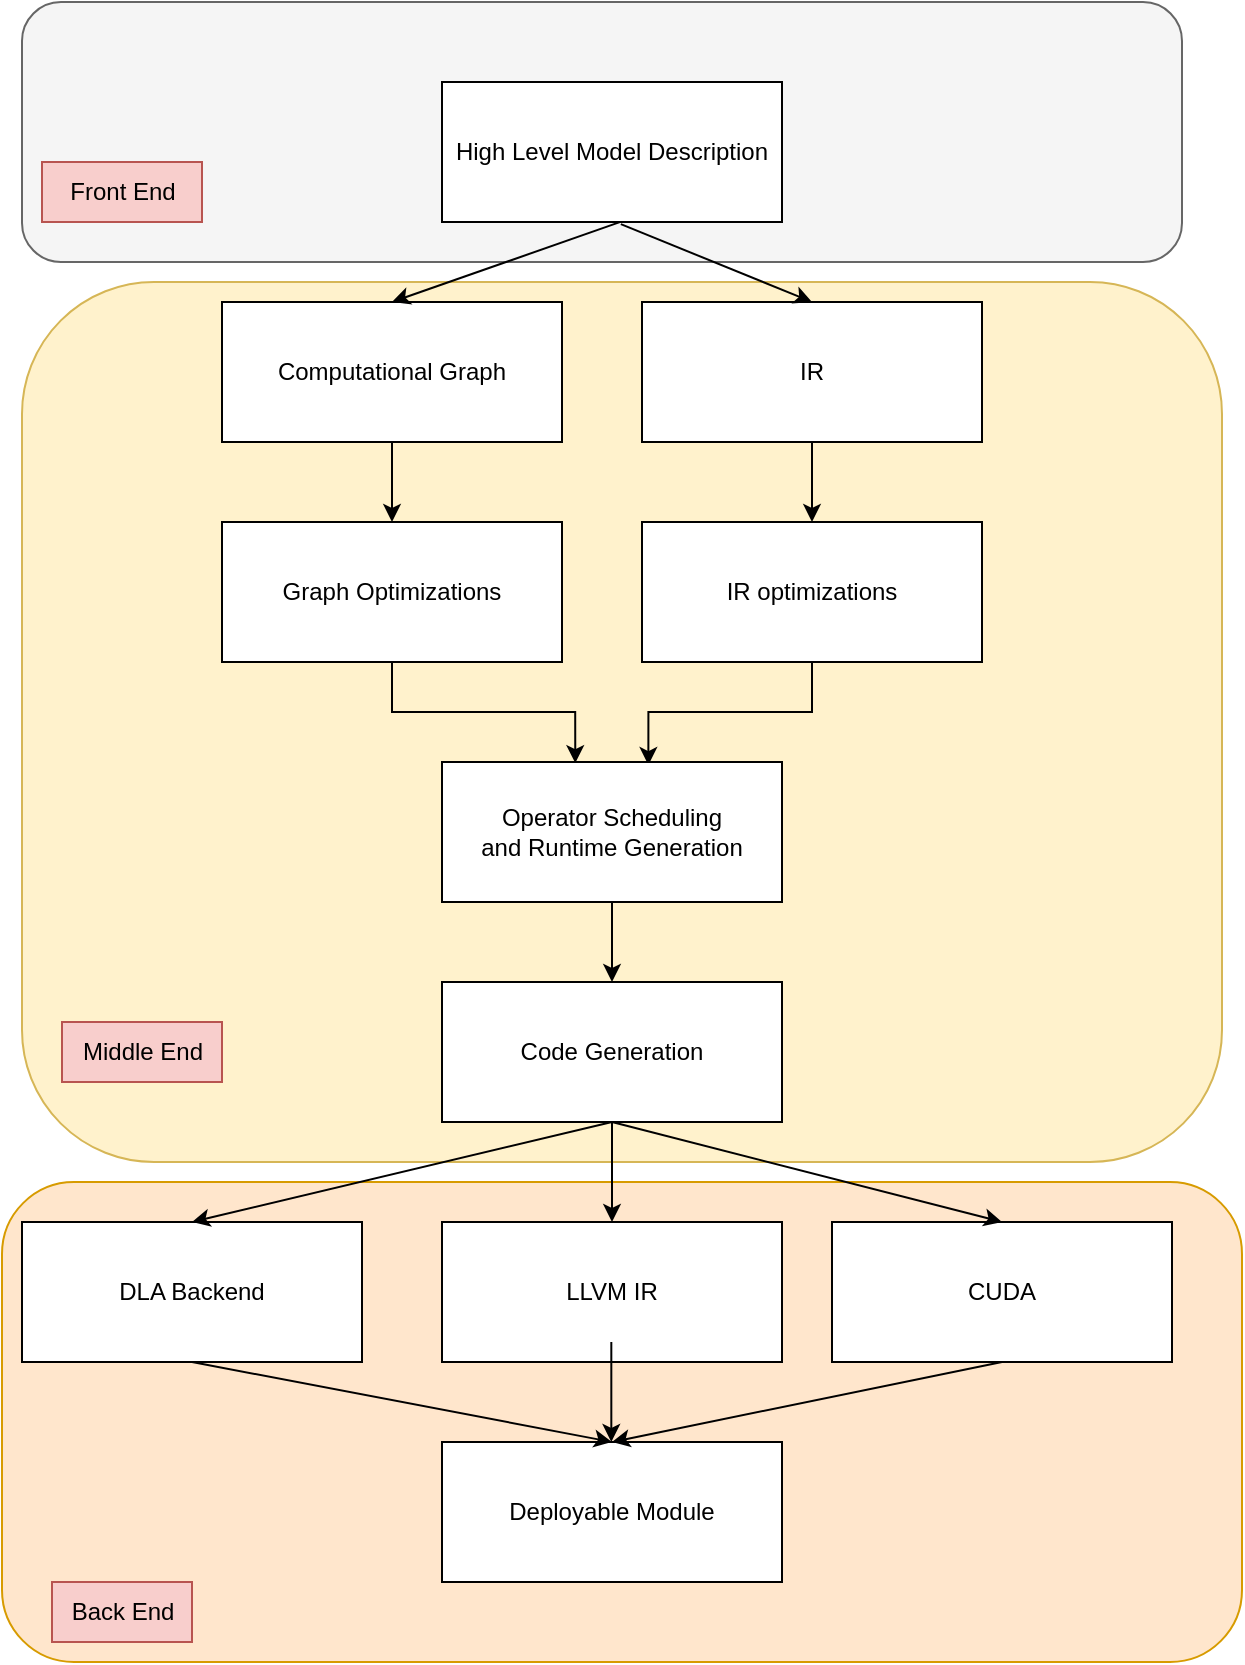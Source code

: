 <mxfile version="21.6.2" type="device">
  <diagram name="Page-1" id="Q1y4nRQRfjlDmr8tzP3n">
    <mxGraphModel dx="1296" dy="1044" grid="1" gridSize="10" guides="1" tooltips="1" connect="1" arrows="1" fold="1" page="1" pageScale="1" pageWidth="850" pageHeight="1100" math="0" shadow="0">
      <root>
        <mxCell id="0" />
        <mxCell id="1" parent="0" />
        <mxCell id="C4dZwskxNS1eILCZeplo-22" value="" style="rounded=1;whiteSpace=wrap;html=1;fillColor=#ffe6cc;strokeColor=#d79b00;" vertex="1" parent="1">
          <mxGeometry x="60" y="630" width="620" height="240" as="geometry" />
        </mxCell>
        <mxCell id="C4dZwskxNS1eILCZeplo-20" value="" style="rounded=1;whiteSpace=wrap;html=1;fillColor=#fff2cc;strokeColor=#d6b656;" vertex="1" parent="1">
          <mxGeometry x="70" y="180" width="600" height="440" as="geometry" />
        </mxCell>
        <mxCell id="C4dZwskxNS1eILCZeplo-18" value="" style="rounded=1;whiteSpace=wrap;html=1;fillColor=#f5f5f5;fontColor=#333333;strokeColor=#666666;" vertex="1" parent="1">
          <mxGeometry x="70" y="40" width="580" height="130" as="geometry" />
        </mxCell>
        <mxCell id="C4dZwskxNS1eILCZeplo-1" value="High Level Model Description" style="rounded=0;whiteSpace=wrap;html=1;" vertex="1" parent="1">
          <mxGeometry x="280" y="80" width="170" height="70" as="geometry" />
        </mxCell>
        <mxCell id="C4dZwskxNS1eILCZeplo-28" style="edgeStyle=orthogonalEdgeStyle;rounded=0;orthogonalLoop=1;jettySize=auto;html=1;exitX=0.5;exitY=1;exitDx=0;exitDy=0;entryX=0.5;entryY=0;entryDx=0;entryDy=0;" edge="1" parent="1" source="C4dZwskxNS1eILCZeplo-3" target="C4dZwskxNS1eILCZeplo-5">
          <mxGeometry relative="1" as="geometry" />
        </mxCell>
        <mxCell id="C4dZwskxNS1eILCZeplo-3" value="Computational Graph" style="rounded=0;whiteSpace=wrap;html=1;" vertex="1" parent="1">
          <mxGeometry x="170" y="190" width="170" height="70" as="geometry" />
        </mxCell>
        <mxCell id="C4dZwskxNS1eILCZeplo-29" style="edgeStyle=orthogonalEdgeStyle;rounded=0;orthogonalLoop=1;jettySize=auto;html=1;exitX=0.5;exitY=1;exitDx=0;exitDy=0;" edge="1" parent="1" source="C4dZwskxNS1eILCZeplo-4" target="C4dZwskxNS1eILCZeplo-6">
          <mxGeometry relative="1" as="geometry" />
        </mxCell>
        <mxCell id="C4dZwskxNS1eILCZeplo-4" value="IR" style="rounded=0;whiteSpace=wrap;html=1;" vertex="1" parent="1">
          <mxGeometry x="380" y="190" width="170" height="70" as="geometry" />
        </mxCell>
        <mxCell id="C4dZwskxNS1eILCZeplo-30" style="edgeStyle=orthogonalEdgeStyle;rounded=0;orthogonalLoop=1;jettySize=auto;html=1;exitX=0.5;exitY=1;exitDx=0;exitDy=0;entryX=0.392;entryY=0.008;entryDx=0;entryDy=0;entryPerimeter=0;" edge="1" parent="1" source="C4dZwskxNS1eILCZeplo-5" target="C4dZwskxNS1eILCZeplo-8">
          <mxGeometry relative="1" as="geometry" />
        </mxCell>
        <mxCell id="C4dZwskxNS1eILCZeplo-5" value="Graph Optimizations" style="rounded=0;whiteSpace=wrap;html=1;" vertex="1" parent="1">
          <mxGeometry x="170" y="300" width="170" height="70" as="geometry" />
        </mxCell>
        <mxCell id="C4dZwskxNS1eILCZeplo-31" style="edgeStyle=orthogonalEdgeStyle;rounded=0;orthogonalLoop=1;jettySize=auto;html=1;exitX=0.5;exitY=1;exitDx=0;exitDy=0;entryX=0.607;entryY=0.022;entryDx=0;entryDy=0;entryPerimeter=0;" edge="1" parent="1" source="C4dZwskxNS1eILCZeplo-6" target="C4dZwskxNS1eILCZeplo-8">
          <mxGeometry relative="1" as="geometry" />
        </mxCell>
        <mxCell id="C4dZwskxNS1eILCZeplo-6" value="IR optimizations" style="rounded=0;whiteSpace=wrap;html=1;" vertex="1" parent="1">
          <mxGeometry x="380" y="300" width="170" height="70" as="geometry" />
        </mxCell>
        <mxCell id="C4dZwskxNS1eILCZeplo-32" style="edgeStyle=orthogonalEdgeStyle;rounded=0;orthogonalLoop=1;jettySize=auto;html=1;exitX=0.5;exitY=1;exitDx=0;exitDy=0;entryX=0.5;entryY=0;entryDx=0;entryDy=0;" edge="1" parent="1" source="C4dZwskxNS1eILCZeplo-8" target="C4dZwskxNS1eILCZeplo-9">
          <mxGeometry relative="1" as="geometry" />
        </mxCell>
        <mxCell id="C4dZwskxNS1eILCZeplo-8" value="&lt;div&gt;Operator Scheduling&lt;/div&gt;&lt;div&gt;and Runtime Generation&lt;br&gt;&lt;/div&gt;" style="rounded=0;whiteSpace=wrap;html=1;" vertex="1" parent="1">
          <mxGeometry x="280" y="420" width="170" height="70" as="geometry" />
        </mxCell>
        <mxCell id="C4dZwskxNS1eILCZeplo-9" value="Code Generation" style="rounded=0;whiteSpace=wrap;html=1;" vertex="1" parent="1">
          <mxGeometry x="280" y="530" width="170" height="70" as="geometry" />
        </mxCell>
        <mxCell id="C4dZwskxNS1eILCZeplo-13" value="LLVM IR" style="rounded=0;whiteSpace=wrap;html=1;" vertex="1" parent="1">
          <mxGeometry x="280" y="650" width="170" height="70" as="geometry" />
        </mxCell>
        <mxCell id="C4dZwskxNS1eILCZeplo-14" value="CUDA" style="rounded=0;whiteSpace=wrap;html=1;" vertex="1" parent="1">
          <mxGeometry x="475" y="650" width="170" height="70" as="geometry" />
        </mxCell>
        <mxCell id="C4dZwskxNS1eILCZeplo-15" value="DLA Backend" style="rounded=0;whiteSpace=wrap;html=1;" vertex="1" parent="1">
          <mxGeometry x="70" y="650" width="170" height="70" as="geometry" />
        </mxCell>
        <mxCell id="C4dZwskxNS1eILCZeplo-16" value="Deployable Module" style="rounded=0;whiteSpace=wrap;html=1;" vertex="1" parent="1">
          <mxGeometry x="280" y="760" width="170" height="70" as="geometry" />
        </mxCell>
        <mxCell id="C4dZwskxNS1eILCZeplo-19" value="Front End" style="text;html=1;align=center;verticalAlign=middle;resizable=0;points=[];autosize=1;strokeColor=#b85450;fillColor=#f8cecc;" vertex="1" parent="1">
          <mxGeometry x="80" y="120" width="80" height="30" as="geometry" />
        </mxCell>
        <mxCell id="C4dZwskxNS1eILCZeplo-21" value="Middle End" style="text;html=1;align=center;verticalAlign=middle;resizable=0;points=[];autosize=1;strokeColor=#b85450;fillColor=#f8cecc;" vertex="1" parent="1">
          <mxGeometry x="90" y="550" width="80" height="30" as="geometry" />
        </mxCell>
        <mxCell id="C4dZwskxNS1eILCZeplo-24" value="Back End" style="text;html=1;align=center;verticalAlign=middle;resizable=0;points=[];autosize=1;strokeColor=#b85450;fillColor=#f8cecc;" vertex="1" parent="1">
          <mxGeometry x="85" y="830" width="70" height="30" as="geometry" />
        </mxCell>
        <mxCell id="C4dZwskxNS1eILCZeplo-33" value="" style="endArrow=classic;html=1;rounded=0;exitX=0.5;exitY=1;exitDx=0;exitDy=0;entryX=0.5;entryY=0;entryDx=0;entryDy=0;" edge="1" parent="1" source="C4dZwskxNS1eILCZeplo-9" target="C4dZwskxNS1eILCZeplo-15">
          <mxGeometry width="50" height="50" relative="1" as="geometry">
            <mxPoint x="260" y="720" as="sourcePoint" />
            <mxPoint x="310" y="670" as="targetPoint" />
          </mxGeometry>
        </mxCell>
        <mxCell id="C4dZwskxNS1eILCZeplo-35" value="" style="endArrow=classic;html=1;rounded=0;exitX=0.5;exitY=1;exitDx=0;exitDy=0;entryX=0.5;entryY=0;entryDx=0;entryDy=0;" edge="1" parent="1" source="C4dZwskxNS1eILCZeplo-9" target="C4dZwskxNS1eILCZeplo-13">
          <mxGeometry width="50" height="50" relative="1" as="geometry">
            <mxPoint x="375" y="610" as="sourcePoint" />
            <mxPoint x="165" y="660" as="targetPoint" />
          </mxGeometry>
        </mxCell>
        <mxCell id="C4dZwskxNS1eILCZeplo-36" value="" style="endArrow=classic;html=1;rounded=0;entryX=0.5;entryY=0;entryDx=0;entryDy=0;exitX=0.5;exitY=1;exitDx=0;exitDy=0;" edge="1" parent="1" source="C4dZwskxNS1eILCZeplo-9" target="C4dZwskxNS1eILCZeplo-14">
          <mxGeometry width="50" height="50" relative="1" as="geometry">
            <mxPoint x="360" y="600" as="sourcePoint" />
            <mxPoint x="375" y="660" as="targetPoint" />
          </mxGeometry>
        </mxCell>
        <mxCell id="C4dZwskxNS1eILCZeplo-40" value="" style="endArrow=classic;html=1;rounded=0;exitX=0.523;exitY=1.001;exitDx=0;exitDy=0;exitPerimeter=0;entryX=0.5;entryY=0;entryDx=0;entryDy=0;" edge="1" parent="1" source="C4dZwskxNS1eILCZeplo-1" target="C4dZwskxNS1eILCZeplo-3">
          <mxGeometry width="50" height="50" relative="1" as="geometry">
            <mxPoint x="330" y="230" as="sourcePoint" />
            <mxPoint x="380" y="180" as="targetPoint" />
          </mxGeometry>
        </mxCell>
        <mxCell id="C4dZwskxNS1eILCZeplo-41" value="" style="endArrow=classic;html=1;rounded=0;exitX=0.526;exitY=1.015;exitDx=0;exitDy=0;exitPerimeter=0;entryX=0.5;entryY=0;entryDx=0;entryDy=0;" edge="1" parent="1" source="C4dZwskxNS1eILCZeplo-1" target="C4dZwskxNS1eILCZeplo-4">
          <mxGeometry width="50" height="50" relative="1" as="geometry">
            <mxPoint x="379" y="160" as="sourcePoint" />
            <mxPoint x="265" y="200" as="targetPoint" />
          </mxGeometry>
        </mxCell>
        <mxCell id="C4dZwskxNS1eILCZeplo-43" value="" style="endArrow=classic;html=1;rounded=0;exitX=0.5;exitY=1;exitDx=0;exitDy=0;entryX=0.5;entryY=0;entryDx=0;entryDy=0;" edge="1" parent="1" source="C4dZwskxNS1eILCZeplo-15" target="C4dZwskxNS1eILCZeplo-16">
          <mxGeometry width="50" height="50" relative="1" as="geometry">
            <mxPoint x="375" y="610" as="sourcePoint" />
            <mxPoint x="165" y="660" as="targetPoint" />
          </mxGeometry>
        </mxCell>
        <mxCell id="C4dZwskxNS1eILCZeplo-44" value="" style="endArrow=classic;html=1;rounded=0;exitX=0.5;exitY=1;exitDx=0;exitDy=0;entryX=0.5;entryY=0;entryDx=0;entryDy=0;" edge="1" parent="1">
          <mxGeometry width="50" height="50" relative="1" as="geometry">
            <mxPoint x="364.66" y="710" as="sourcePoint" />
            <mxPoint x="364.66" y="760" as="targetPoint" />
          </mxGeometry>
        </mxCell>
        <mxCell id="C4dZwskxNS1eILCZeplo-46" value="" style="endArrow=classic;html=1;rounded=0;exitX=0.5;exitY=1;exitDx=0;exitDy=0;entryX=0.5;entryY=0;entryDx=0;entryDy=0;" edge="1" parent="1" source="C4dZwskxNS1eILCZeplo-14" target="C4dZwskxNS1eILCZeplo-16">
          <mxGeometry width="50" height="50" relative="1" as="geometry">
            <mxPoint x="374.66" y="720" as="sourcePoint" />
            <mxPoint x="374.66" y="770" as="targetPoint" />
          </mxGeometry>
        </mxCell>
      </root>
    </mxGraphModel>
  </diagram>
</mxfile>
